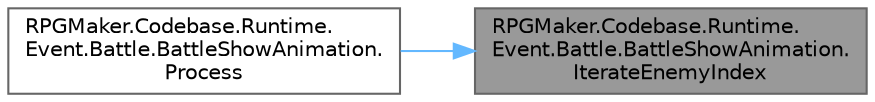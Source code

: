 digraph "RPGMaker.Codebase.Runtime.Event.Battle.BattleShowAnimation.IterateEnemyIndex"
{
 // LATEX_PDF_SIZE
  bgcolor="transparent";
  edge [fontname=Helvetica,fontsize=10,labelfontname=Helvetica,labelfontsize=10];
  node [fontname=Helvetica,fontsize=10,shape=box,height=0.2,width=0.4];
  rankdir="RL";
  Node1 [id="Node000001",label="RPGMaker.Codebase.Runtime.\lEvent.Battle.BattleShowAnimation.\lIterateEnemyIndex",height=0.2,width=0.4,color="gray40", fillcolor="grey60", style="filled", fontcolor="black",tooltip=" "];
  Node1 -> Node2 [id="edge1_Node000001_Node000002",dir="back",color="steelblue1",style="solid",tooltip=" "];
  Node2 [id="Node000002",label="RPGMaker.Codebase.Runtime.\lEvent.Battle.BattleShowAnimation.\lProcess",height=0.2,width=0.4,color="grey40", fillcolor="white", style="filled",URL="$d2/d26/class_r_p_g_maker_1_1_codebase_1_1_runtime_1_1_event_1_1_battle_1_1_battle_show_animation.html#aa602f1d1ac4ec3bf1cdbf726a933d279",tooltip="イベント実行処理"];
}
